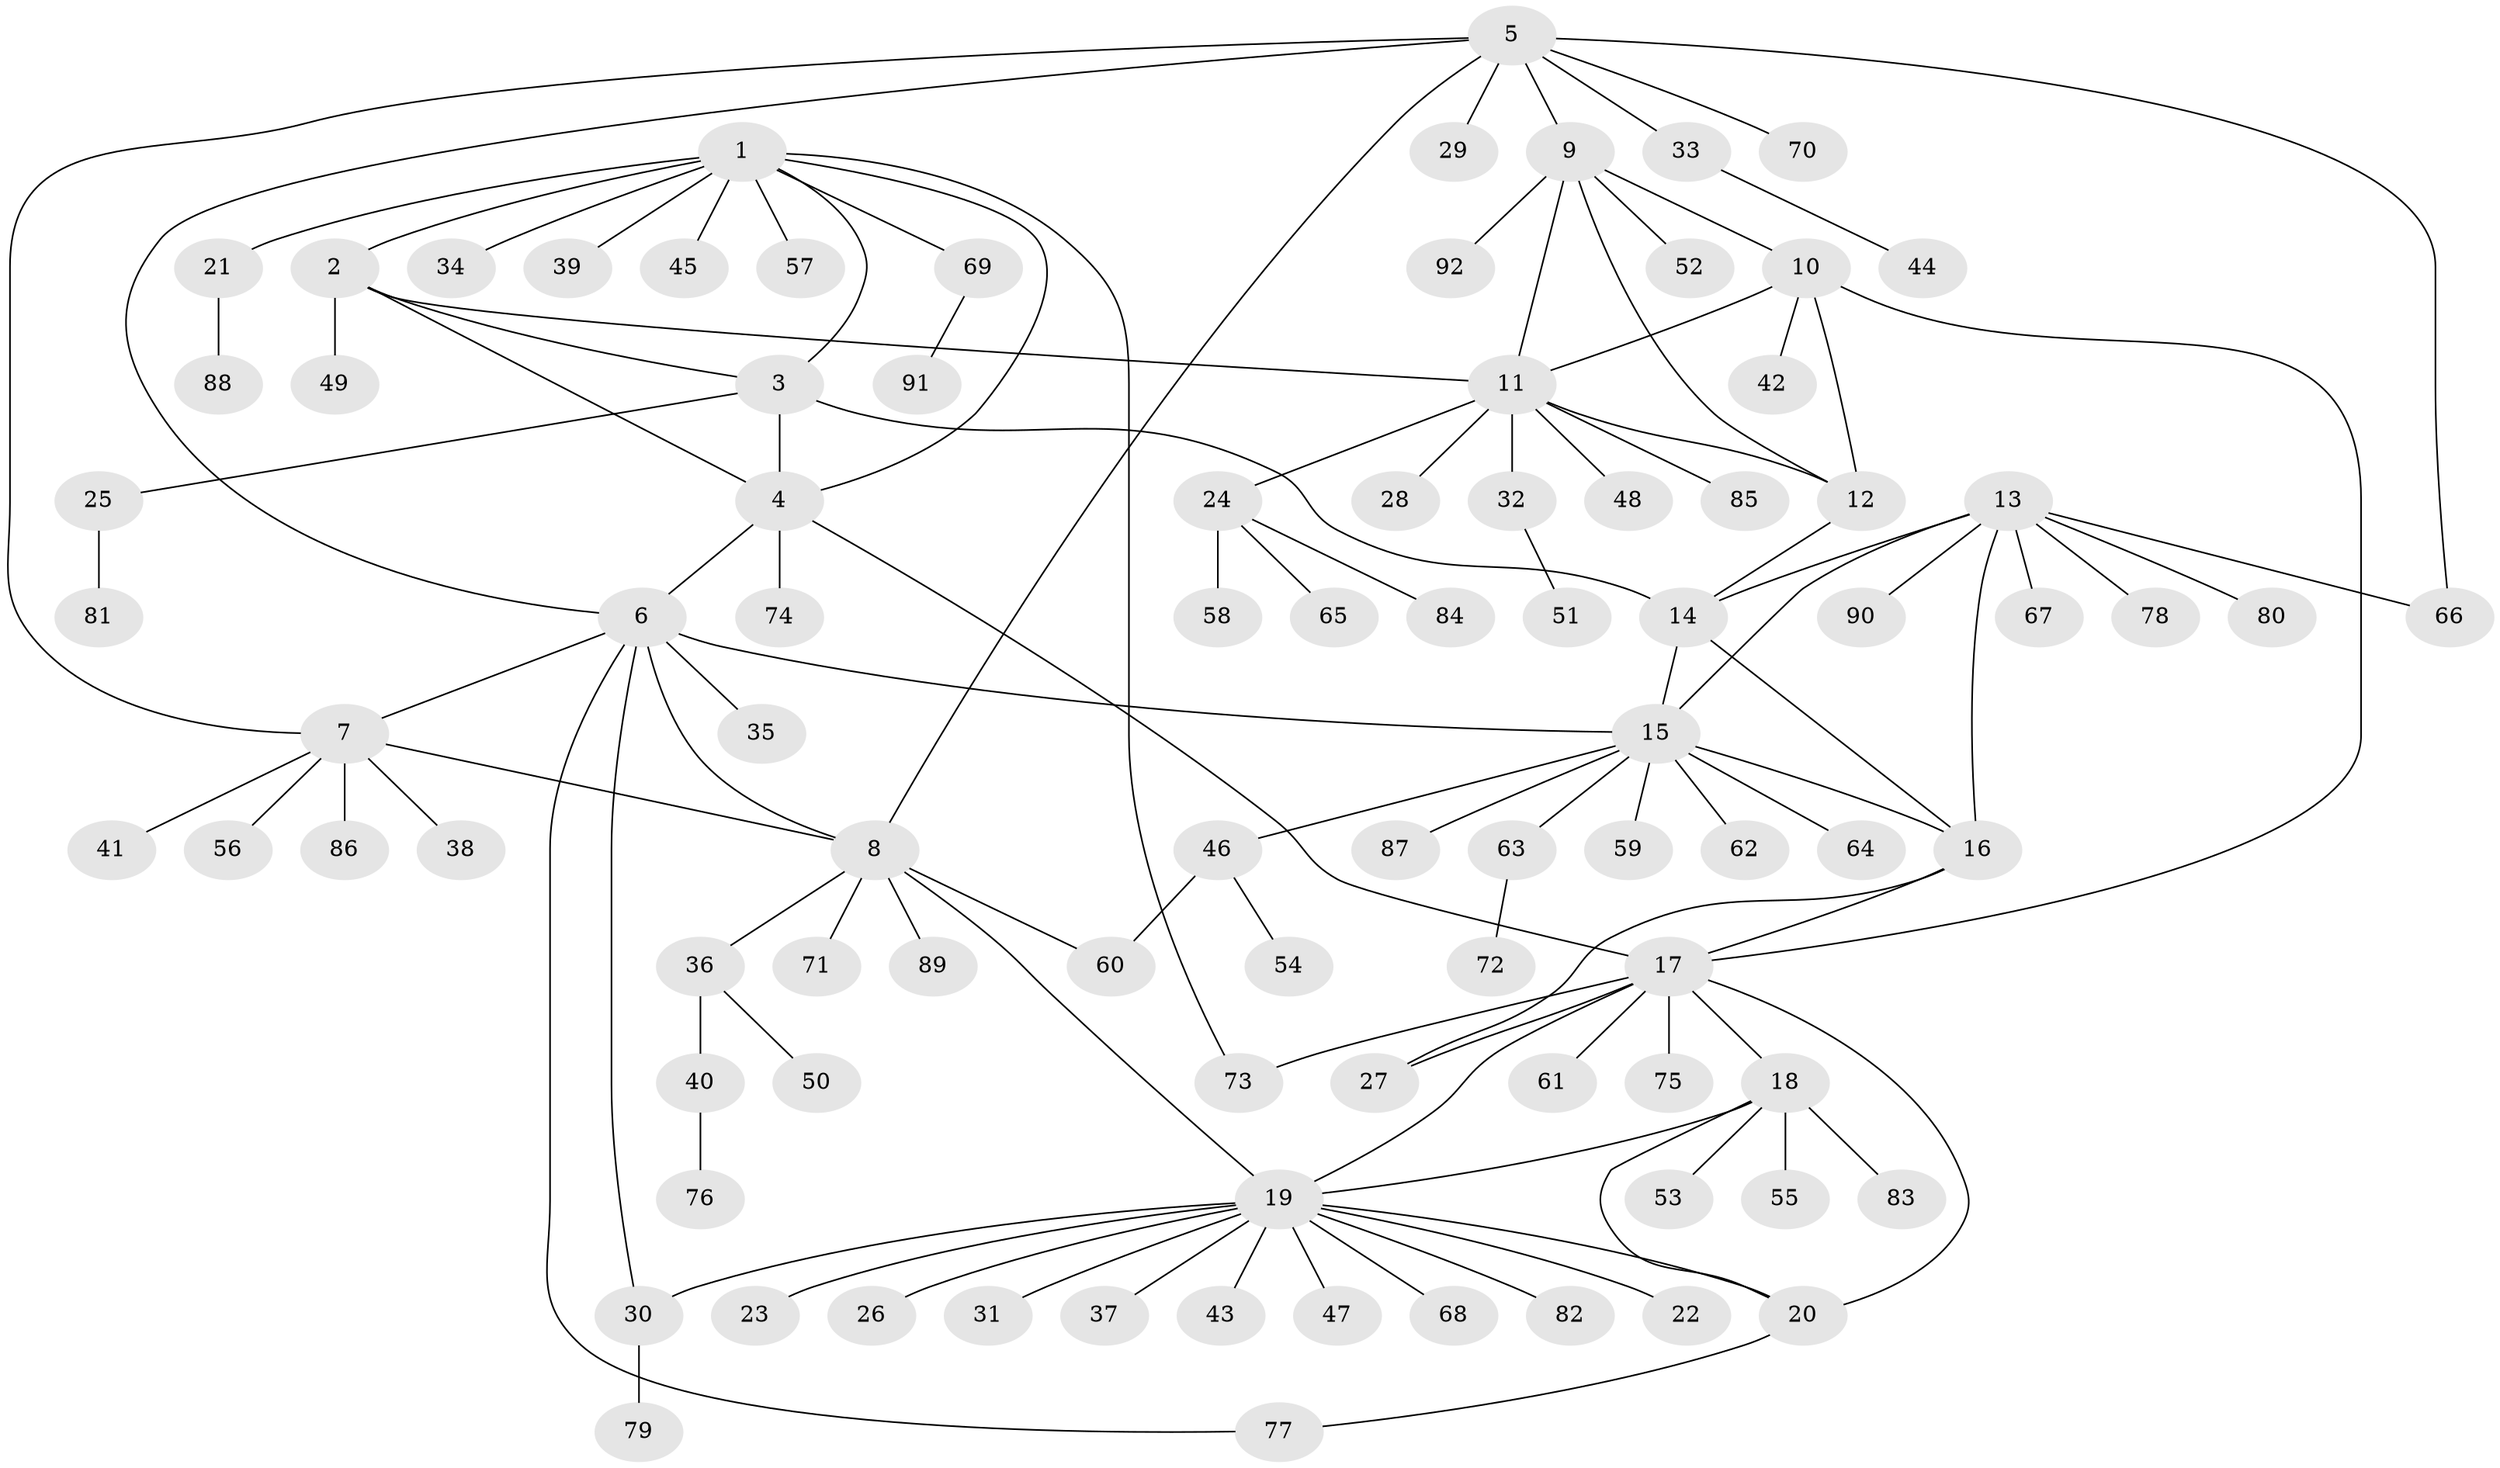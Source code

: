 // coarse degree distribution, {9: 0.014285714285714285, 4: 0.04285714285714286, 5: 0.05714285714285714, 11: 0.014285714285714285, 15: 0.014285714285714285, 6: 0.02857142857142857, 7: 0.04285714285714286, 12: 0.014285714285714285, 2: 0.11428571428571428, 1: 0.6285714285714286, 3: 0.02857142857142857}
// Generated by graph-tools (version 1.1) at 2025/42/03/06/25 10:42:13]
// undirected, 92 vertices, 118 edges
graph export_dot {
graph [start="1"]
  node [color=gray90,style=filled];
  1;
  2;
  3;
  4;
  5;
  6;
  7;
  8;
  9;
  10;
  11;
  12;
  13;
  14;
  15;
  16;
  17;
  18;
  19;
  20;
  21;
  22;
  23;
  24;
  25;
  26;
  27;
  28;
  29;
  30;
  31;
  32;
  33;
  34;
  35;
  36;
  37;
  38;
  39;
  40;
  41;
  42;
  43;
  44;
  45;
  46;
  47;
  48;
  49;
  50;
  51;
  52;
  53;
  54;
  55;
  56;
  57;
  58;
  59;
  60;
  61;
  62;
  63;
  64;
  65;
  66;
  67;
  68;
  69;
  70;
  71;
  72;
  73;
  74;
  75;
  76;
  77;
  78;
  79;
  80;
  81;
  82;
  83;
  84;
  85;
  86;
  87;
  88;
  89;
  90;
  91;
  92;
  1 -- 2;
  1 -- 3;
  1 -- 4;
  1 -- 21;
  1 -- 34;
  1 -- 39;
  1 -- 45;
  1 -- 57;
  1 -- 69;
  1 -- 73;
  2 -- 3;
  2 -- 4;
  2 -- 11;
  2 -- 49;
  3 -- 4;
  3 -- 14;
  3 -- 25;
  4 -- 6;
  4 -- 17;
  4 -- 74;
  5 -- 6;
  5 -- 7;
  5 -- 8;
  5 -- 9;
  5 -- 29;
  5 -- 33;
  5 -- 66;
  5 -- 70;
  6 -- 7;
  6 -- 8;
  6 -- 15;
  6 -- 30;
  6 -- 35;
  6 -- 77;
  7 -- 8;
  7 -- 38;
  7 -- 41;
  7 -- 56;
  7 -- 86;
  8 -- 19;
  8 -- 36;
  8 -- 60;
  8 -- 71;
  8 -- 89;
  9 -- 10;
  9 -- 11;
  9 -- 12;
  9 -- 52;
  9 -- 92;
  10 -- 11;
  10 -- 12;
  10 -- 17;
  10 -- 42;
  11 -- 12;
  11 -- 24;
  11 -- 28;
  11 -- 32;
  11 -- 48;
  11 -- 85;
  12 -- 14;
  13 -- 14;
  13 -- 15;
  13 -- 16;
  13 -- 66;
  13 -- 67;
  13 -- 78;
  13 -- 80;
  13 -- 90;
  14 -- 15;
  14 -- 16;
  15 -- 16;
  15 -- 46;
  15 -- 59;
  15 -- 62;
  15 -- 63;
  15 -- 64;
  15 -- 87;
  16 -- 17;
  16 -- 27;
  17 -- 18;
  17 -- 19;
  17 -- 20;
  17 -- 27;
  17 -- 61;
  17 -- 73;
  17 -- 75;
  18 -- 19;
  18 -- 20;
  18 -- 53;
  18 -- 55;
  18 -- 83;
  19 -- 20;
  19 -- 22;
  19 -- 23;
  19 -- 26;
  19 -- 30;
  19 -- 31;
  19 -- 37;
  19 -- 43;
  19 -- 47;
  19 -- 68;
  19 -- 82;
  20 -- 77;
  21 -- 88;
  24 -- 58;
  24 -- 65;
  24 -- 84;
  25 -- 81;
  30 -- 79;
  32 -- 51;
  33 -- 44;
  36 -- 40;
  36 -- 50;
  40 -- 76;
  46 -- 54;
  46 -- 60;
  63 -- 72;
  69 -- 91;
}
